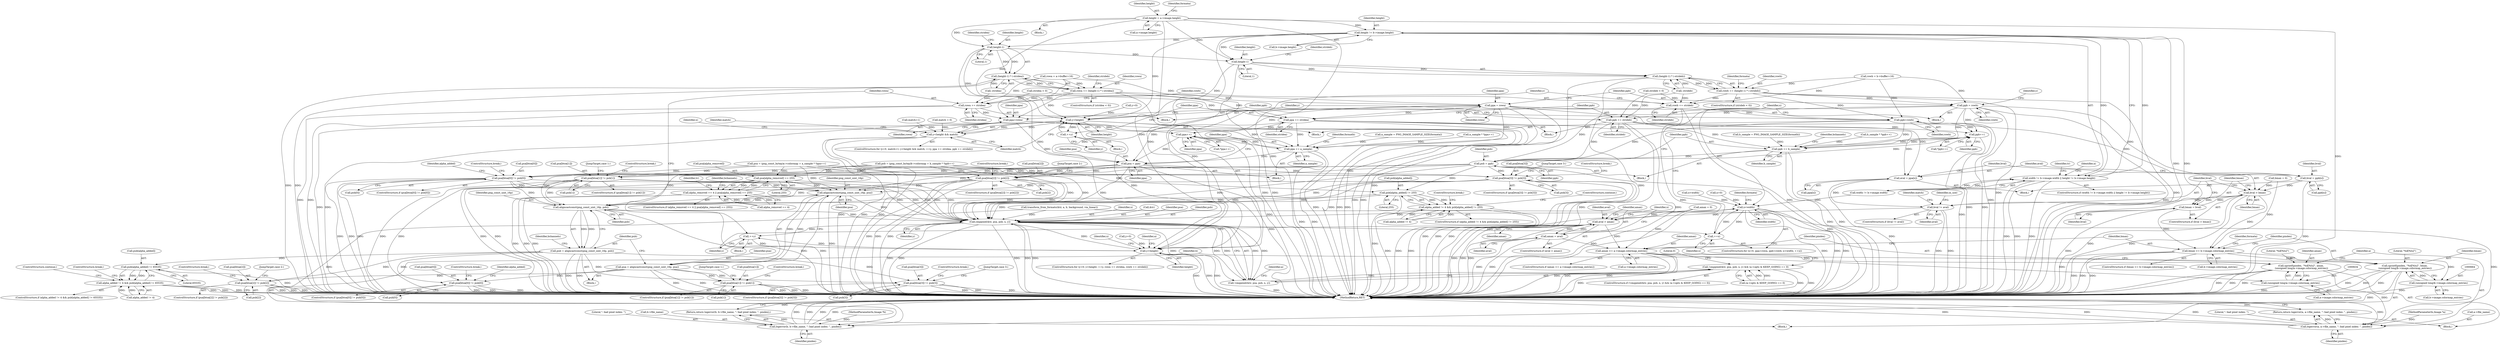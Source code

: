 digraph "0_Android_9d4853418ab2f754c2b63e091c29c5529b8b86ca_27@pointer" {
"1000182" [label="(Call,height = a->image.height)"];
"1000230" [label="(Call,height != b->image.height)"];
"1000222" [label="(Call,width != b->image.width || height != b->image.height)"];
"1000285" [label="(Call,height-1)"];
"1000284" [label="(Call,(height-1) * (-stridea))"];
"1000282" [label="(Call,rowa += (height-1) * (-stridea))"];
"1000326" [label="(Call,ppa = rowa)"];
"1000349" [label="(Call,ppa += stridea)"];
"1000374" [label="(Call,aval = ppa[x])"];
"1000387" [label="(Call,bval != aval)"];
"1000399" [label="(Call,aval > amax)"];
"1000402" [label="(Call,amax = aval)"];
"1000620" [label="(Call,amax >= a->image.colormap_entries)"];
"1000629" [label="(Call,sprintf(pindex, \"%d[%lu]\", amax,\n (unsigned long)a->image.colormap_entries))"];
"1000641" [label="(Call,logerror(a, a->file_name, \": bad pixel index: \", pindex))"];
"1000640" [label="(Return,return logerror(a, a->file_name, \": bad pixel index: \", pindex);)"];
"1000633" [label="(Call,(unsigned long)a->image.colormap_entries)"];
"1000859" [label="(Call,ppa++)"];
"1000863" [label="(Call,psa = ppa)"];
"1000905" [label="(Call,aligncastconst(png_const_uint_16p, psa))"];
"1000903" [label="(Call,pua = aligncastconst(png_const_uint_16p, psa))"];
"1000919" [label="(Call,pua[btoa[3]] != pub[3])"];
"1000931" [label="(Call,pua[btoa[2]] != pub[2])"];
"1000943" [label="(Call,pua[btoa[1]] != pub[1])"];
"1000955" [label="(Call,pua[btoa[0]] != pub[0])"];
"1000911" [label="(Call,aligncastconst(png_const_uint_16p, psb))"];
"1000909" [label="(Call,pub = aligncastconst(png_const_uint_16p, psb))"];
"1000970" [label="(Call,pub[alpha_added] != 65535)"];
"1000966" [label="(Call,alpha_added != 4 && pub[alpha_added] != 65535)"];
"1001059" [label="(Call,cmppixel(&tr, psa, psb, x, y))"];
"1000811" [label="(Call,++y)"];
"1000807" [label="(Call,y<height)"];
"1000839" [label="(Call,++x)"];
"1000836" [label="(Call,x<width)"];
"1001058" [label="(Call,!cmppixel(&tr, psa, psb, x, y))"];
"1001057" [label="(Call,!cmppixel(&tr, psa, psb, x, y) && (a->opts & KEEP_GOING) == 0)"];
"1000985" [label="(Call,psa[alpha_removed] == 255)"];
"1000981" [label="(Call,alpha_removed == 4 || psa[alpha_removed] == 255)"];
"1000996" [label="(Call,psa[btoa[3]] != psb[3])"];
"1001008" [label="(Call,psa[btoa[2]] != psb[2])"];
"1001020" [label="(Call,psa[btoa[1]] != psb[1])"];
"1001032" [label="(Call,psa[btoa[0]] != psb[0])"];
"1000866" [label="(Call,ppa += a_sample)"];
"1000814" [label="(Call,rowa += stridea)"];
"1000830" [label="(Call,ppa=rowa)"];
"1000297" [label="(Call,height-1)"];
"1000296" [label="(Call,(height-1) * (-strideb))"];
"1000294" [label="(Call,rowb += (height-1) * (-strideb))"];
"1000329" [label="(Call,ppb = rowb)"];
"1000352" [label="(Call,ppb += strideb)"];
"1000368" [label="(Call,bval = ppb[x])"];
"1000380" [label="(Call,bval > bmax)"];
"1000383" [label="(Call,bmax = bval)"];
"1000650" [label="(Call,bmax >= b->image.colormap_entries)"];
"1000659" [label="(Call,sprintf(pindex, \"%d[%lu]\", bmax,\n (unsigned long)b->image.colormap_entries))"];
"1000671" [label="(Call,logerror(b, b->file_name, \": bad pixel index: \", pindex))"];
"1000670" [label="(Return,return logerror(b, b->file_name, \": bad pixel index: \", pindex);)"];
"1000663" [label="(Call,(unsigned long)b->image.colormap_entries)"];
"1000884" [label="(Call,ppb++)"];
"1000888" [label="(Call,psb = ppb)"];
"1001047" [label="(Call,psb[alpha_added] != 255)"];
"1001043" [label="(Call,alpha_added != 4 && psb[alpha_added] != 255)"];
"1000891" [label="(Call,ppb += b_sample)"];
"1000817" [label="(Call,rowb += strideb)"];
"1000833" [label="(Call,ppb=rowb)"];
"1000341" [label="(Call,y<height)"];
"1000340" [label="(Call,y<height && match)"];
"1000346" [label="(Call,++y)"];
"1000283" [label="(Identifier,rowa)"];
"1000400" [label="(Identifier,aval)"];
"1000910" [label="(Identifier,pub)"];
"1000629" [label="(Call,sprintf(pindex, \"%d[%lu]\", amax,\n (unsigned long)a->image.colormap_entries))"];
"1000827" [label="(Identifier,x)"];
"1000388" [label="(Identifier,bval)"];
"1000385" [label="(Identifier,bval)"];
"1000660" [label="(Identifier,pindex)"];
"1000657" [label="(Block,)"];
"1000890" [label="(Identifier,ppb)"];
"1000359" [label="(Identifier,x)"];
"1001058" [label="(Call,!cmppixel(&tr, psa, psb, x, y))"];
"1000279" [label="(Call,stridea < 0)"];
"1001017" [label="(ControlStructure,break;)"];
"1000858" [label="(Call,*ppa++)"];
"1000651" [label="(Identifier,bmax)"];
"1001052" [label="(ControlStructure,break;)"];
"1000967" [label="(Call,alpha_added != 4)"];
"1001053" [label="(ControlStructure,continue;)"];
"1000810" [label="(Block,)"];
"1001031" [label="(ControlStructure,if (psa[btoa[0]] != psb[0]))"];
"1000888" [label="(Call,psb = ppb)"];
"1000881" [label="(Call,b_sample * *ppb++)"];
"1000406" [label="(Identifier,match)"];
"1000931" [label="(Call,pua[btoa[2]] != pub[2])"];
"1000663" [label="(Call,(unsigned long)b->image.colormap_entries)"];
"1000399" [label="(Call,aval > amax)"];
"1000642" [label="(Identifier,a)"];
"1000848" [label="(Call,psa = (png_const_bytep)a->colormap + a_sample * *ppa++)"];
"1000166" [label="(Call,rowb = b->buffer+16)"];
"1000386" [label="(ControlStructure,if (bval != aval))"];
"1000970" [label="(Call,pub[alpha_added] != 65535)"];
"1000335" [label="(Identifier,y)"];
"1000630" [label="(Identifier,pindex)"];
"1000956" [label="(Call,pua[btoa[0]])"];
"1000804" [label="(Call,y=0)"];
"1000369" [label="(Identifier,bval)"];
"1000815" [label="(Identifier,rowa)"];
"1001057" [label="(Call,!cmppixel(&tr, psa, psb, x, y) && (a->opts & KEEP_GOING) == 0)"];
"1000183" [label="(Identifier,height)"];
"1000997" [label="(Call,psa[btoa[3]])"];
"1001069" [label="(Identifier,a)"];
"1000375" [label="(Identifier,aval)"];
"1001006" [label="(JumpTarget,case 3:)"];
"1000301" [label="(Identifier,strideb)"];
"1000974" [label="(Literal,65535)"];
"1001008" [label="(Call,psa[btoa[2]] != psb[2])"];
"1000676" [label="(Literal,\": bad pixel index: \")"];
"1000332" [label="(ControlStructure,for (y=0, match=1; y<height && match; ++y, ppa += stridea, ppb += strideb))"];
"1000873" [label="(Call,psb = (png_const_bytep)b->colormap + b_sample * *ppb++)"];
"1000918" [label="(ControlStructure,if (pua[btoa[3]] != pub[3]))"];
"1000952" [label="(ControlStructure,break;)"];
"1001014" [label="(Call,psb[2])"];
"1000298" [label="(Identifier,height)"];
"1000961" [label="(Call,pub[0])"];
"1001007" [label="(ControlStructure,if (psa[btoa[2]] != psb[2]))"];
"1000889" [label="(Identifier,psb)"];
"1000297" [label="(Call,height-1)"];
"1000836" [label="(Call,x<width)"];
"1000308" [label="(Block,)"];
"1000996" [label="(Call,psa[btoa[3]] != psb[3])"];
"1000901" [label="(Block,)"];
"1000824" [label="(ControlStructure,for (x=0, ppa=rowa, ppb=rowb; x<width; ++x))"];
"1001029" [label="(ControlStructure,break;)"];
"1000404" [label="(Identifier,aval)"];
"1000818" [label="(Identifier,rowb)"];
"1000683" [label="(Identifier,formata)"];
"1000222" [label="(Call,width != b->image.width || height != b->image.height)"];
"1000819" [label="(Identifier,strideb)"];
"1000982" [label="(Call,alpha_removed == 4)"];
"1000813" [label="(Block,)"];
"1001074" [label="(Literal,0)"];
"1000662" [label="(Identifier,bmax)"];
"1000361" [label="(Call,x<width)"];
"1000834" [label="(Identifier,ppb)"];
"1000330" [label="(Identifier,ppb)"];
"1000299" [label="(Literal,1)"];
"1000906" [label="(Identifier,png_const_uint_16p)"];
"1000649" [label="(ControlStructure,if (bmax >= b->image.colormap_entries))"];
"1000893" [label="(Identifier,b_sample)"];
"1001019" [label="(ControlStructure,if (psa[btoa[1]] != psb[1]))"];
"1000366" [label="(Block,)"];
"1000671" [label="(Call,logerror(b, b->file_name, \": bad pixel index: \", pindex))"];
"1000329" [label="(Call,ppb = rowb)"];
"1000885" [label="(Identifier,ppb)"];
"1000912" [label="(Identifier,png_const_uint_16p)"];
"1000816" [label="(Identifier,stridea)"];
"1000859" [label="(Call,ppa++)"];
"1001066" [label="(Call,(a->opts & KEEP_GOING) == 0)"];
"1000286" [label="(Identifier,height)"];
"1000811" [label="(Call,++y)"];
"1000832" [label="(Identifier,rowa)"];
"1000884" [label="(Call,ppb++)"];
"1000632" [label="(Identifier,amax)"];
"1000829" [label="(Block,)"];
"1000381" [label="(Identifier,bval)"];
"1001021" [label="(Call,psa[btoa[1]])"];
"1000230" [label="(Call,height != b->image.height)"];
"1000191" [label="(Identifier,formata)"];
"1000140" [label="(MethodParameterIn,Image *a)"];
"1000975" [label="(ControlStructure,break;)"];
"1000943" [label="(Call,pua[btoa[1]] != pub[1])"];
"1000677" [label="(Identifier,pindex)"];
"1001060" [label="(Call,&tr)"];
"1001062" [label="(Identifier,psa)"];
"1000327" [label="(Identifier,ppa)"];
"1000930" [label="(ControlStructure,if (pua[btoa[2]] != pub[2]))"];
"1000909" [label="(Call,pub = aligncastconst(png_const_uint_16p, psb))"];
"1000659" [label="(Call,sprintf(pindex, \"%d[%lu]\", bmax,\n (unsigned long)b->image.colormap_entries))"];
"1000826" [label="(Call,x=0)"];
"1000341" [label="(Call,y<height)"];
"1000144" [label="(Block,)"];
"1000954" [label="(ControlStructure,if (pua[btoa[0]] != pub[0]))"];
"1000345" [label="(Block,)"];
"1000672" [label="(Identifier,b)"];
"1000964" [label="(ControlStructure,break;)"];
"1000376" [label="(Call,ppa[x])"];
"1001009" [label="(Call,psa[btoa[2]])"];
"1000937" [label="(Call,pub[2])"];
"1000953" [label="(JumpTarget,case 1:)"];
"1000382" [label="(Identifier,bmax)"];
"1000384" [label="(Identifier,bmax)"];
"1000387" [label="(Call,bval != aval)"];
"1000920" [label="(Call,pua[btoa[3]])"];
"1000831" [label="(Identifier,ppa)"];
"1000284" [label="(Call,(height-1) * (-stridea))"];
"1000326" [label="(Call,ppa = rowa)"];
"1000352" [label="(Call,ppb += strideb)"];
"1000282" [label="(Call,rowa += (height-1) * (-stridea))"];
"1001033" [label="(Call,psa[btoa[0]])"];
"1000904" [label="(Identifier,pua)"];
"1000866" [label="(Call,ppa += a_sample)"];
"1000846" [label="(Identifier,formata)"];
"1000635" [label="(Call,a->image.colormap_entries)"];
"1000350" [label="(Identifier,ppa)"];
"1000287" [label="(Literal,1)"];
"1000300" [label="(Call,-strideb)"];
"1000232" [label="(Call,b->image.height)"];
"1000883" [label="(Call,*ppb++)"];
"1001047" [label="(Call,psb[alpha_added] != 255)"];
"1001002" [label="(Call,psb[3])"];
"1000892" [label="(Identifier,ppb)"];
"1000334" [label="(Call,y=0)"];
"1000907" [label="(Identifier,psa)"];
"1000643" [label="(Call,a->file_name)"];
"1000865" [label="(Identifier,ppa)"];
"1000903" [label="(Call,pua = aligncastconst(png_const_uint_16p, psa))"];
"1000928" [label="(ControlStructure,break;)"];
"1000971" [label="(Call,pub[alpha_added])"];
"1000379" [label="(ControlStructure,if (bval > bmax))"];
"1000835" [label="(Identifier,rowb)"];
"1000985" [label="(Call,psa[alpha_removed] == 255)"];
"1001063" [label="(Identifier,psb)"];
"1000803" [label="(ControlStructure,for (y=0; y<height; ++y, rowa += stridea, rowb += strideb))"];
"1000864" [label="(Identifier,psa)"];
"1000919" [label="(Call,pua[btoa[3]] != pub[3])"];
"1000285" [label="(Call,height-1)"];
"1000995" [label="(ControlStructure,if (psa[btoa[3]] != psb[3]))"];
"1000856" [label="(Call,a_sample * *ppa++)"];
"1000291" [label="(Call,strideb < 0)"];
"1000141" [label="(MethodParameterIn,Image *b)"];
"1000641" [label="(Call,logerror(a, a->file_name, \": bad pixel index: \", pindex))"];
"1000968" [label="(Identifier,alpha_added)"];
"1000627" [label="(Block,)"];
"1000184" [label="(Call,a->image.height)"];
"1000860" [label="(Identifier,ppa)"];
"1000891" [label="(Call,ppb += b_sample)"];
"1000966" [label="(Call,alpha_added != 4 && pub[alpha_added] != 65535)"];
"1000383" [label="(Call,bmax = bval)"];
"1000342" [label="(Identifier,y)"];
"1000887" [label="(Block,)"];
"1000343" [label="(Identifier,height)"];
"1000314" [label="(Call,amax = 0)"];
"1000809" [label="(Identifier,height)"];
"1001051" [label="(Literal,255)"];
"1000380" [label="(Call,bval > bmax)"];
"1001061" [label="(Identifier,tr)"];
"1000942" [label="(ControlStructure,if (pua[btoa[1]] != pub[1]))"];
"1000337" [label="(Call,match=1)"];
"1000292" [label="(Identifier,strideb)"];
"1000647" [label="(Identifier,pindex)"];
"1000211" [label="(Call,b_sample = PNG_IMAGE_SAMPLE_SIZE(formatb))"];
"1000344" [label="(Identifier,match)"];
"1000814" [label="(Call,rowa += stridea)"];
"1000986" [label="(Call,psa[alpha_removed])"];
"1000949" [label="(Call,pub[1])"];
"1000620" [label="(Call,amax >= a->image.colormap_entries)"];
"1000374" [label="(Call,aval = ppa[x])"];
"1000830" [label="(Call,ppa=rowa)"];
"1000837" [label="(Identifier,x)"];
"1000318" [label="(Call,bmax = 0)"];
"1000867" [label="(Identifier,ppa)"];
"1000808" [label="(Identifier,y)"];
"1000351" [label="(Identifier,stridea)"];
"1000619" [label="(ControlStructure,if (amax >= a->image.colormap_entries))"];
"1000290" [label="(ControlStructure,if (strideb < 0))"];
"1000650" [label="(Call,bmax >= b->image.colormap_entries)"];
"1001026" [label="(Call,psb[1])"];
"1000976" [label="(ControlStructure,continue;)"];
"1000158" [label="(Call,rowa = a->buffer+16)"];
"1000817" [label="(Call,rowb += strideb)"];
"1000346" [label="(Call,++y)"];
"1000349" [label="(Call,ppa += stridea)"];
"1001045" [label="(Identifier,alpha_added)"];
"1000223" [label="(Call,width != b->image.width)"];
"1000989" [label="(Literal,255)"];
"1000304" [label="(Identifier,formata)"];
"1001128" [label="(MethodReturn,RET)"];
"1000365" [label="(Identifier,x)"];
"1000633" [label="(Call,(unsigned long)a->image.colormap_entries)"];
"1000661" [label="(Literal,\"%d[%lu]\")"];
"1000401" [label="(Identifier,amax)"];
"1000665" [label="(Call,b->image.colormap_entries)"];
"1000833" [label="(Call,ppb=rowb)"];
"1000940" [label="(ControlStructure,break;)"];
"1001078" [label="(Identifier,a)"];
"1001056" [label="(ControlStructure,if (!cmppixel(&tr, psa, psb, x, y) && (a->opts & KEEP_GOING) == 0))"];
"1001041" [label="(ControlStructure,break;)"];
"1000391" [label="(Identifier,match)"];
"1000347" [label="(Identifier,y)"];
"1000294" [label="(Call,rowb += (height-1) * (-strideb))"];
"1000288" [label="(Call,-stridea)"];
"1000992" [label="(Identifier,bchannels)"];
"1001044" [label="(Call,alpha_added != 4)"];
"1000646" [label="(Literal,\": bad pixel index: \")"];
"1000289" [label="(Identifier,stridea)"];
"1000239" [label="(Identifier,a)"];
"1000348" [label="(Block,)"];
"1000932" [label="(Call,pua[btoa[2]])"];
"1000670" [label="(Return,return logerror(b, b->file_name, \": bad pixel index: \", pindex);)"];
"1001064" [label="(Identifier,x)"];
"1001042" [label="(ControlStructure,if (alpha_added != 4 && psb[alpha_added] != 255))"];
"1000389" [label="(Identifier,aval)"];
"1000863" [label="(Call,psa = ppa)"];
"1000368" [label="(Call,bval = ppb[x])"];
"1000925" [label="(Call,pub[3])"];
"1000295" [label="(Identifier,rowb)"];
"1000905" [label="(Call,aligncastconst(png_const_uint_16p, psa))"];
"1000941" [label="(JumpTarget,case 2:)"];
"1000840" [label="(Identifier,x)"];
"1000296" [label="(Call,(height-1) * (-strideb))"];
"1000807" [label="(Call,y<height)"];
"1000390" [label="(Call,match = 0)"];
"1000247" [label="(Call,transform_from_formats(&tr, a, b, background, via_linear))"];
"1000929" [label="(JumpTarget,case 3:)"];
"1000980" [label="(ControlStructure,if (alpha_removed == 4 || psa[alpha_removed] == 255))"];
"1000182" [label="(Call,height = a->image.height)"];
"1000640" [label="(Return,return logerror(a, a->file_name, \": bad pixel index: \", pindex);)"];
"1000862" [label="(Block,)"];
"1000354" [label="(Identifier,strideb)"];
"1000622" [label="(Call,a->image.colormap_entries)"];
"1000911" [label="(Call,aligncastconst(png_const_uint_16p, psb))"];
"1000839" [label="(Call,++x)"];
"1001043" [label="(Call,alpha_added != 4 && psb[alpha_added] != 255)"];
"1000981" [label="(Call,alpha_removed == 4 || psa[alpha_removed] == 255)"];
"1000868" [label="(Identifier,a_sample)"];
"1000871" [label="(Identifier,formatb)"];
"1001048" [label="(Call,psb[alpha_added])"];
"1000395" [label="(Identifier,in_use)"];
"1001065" [label="(Identifier,y)"];
"1001005" [label="(ControlStructure,break;)"];
"1001059" [label="(Call,cmppixel(&tr, psa, psb, x, y))"];
"1001018" [label="(JumpTarget,case 2:)"];
"1000402" [label="(Call,amax = aval)"];
"1000955" [label="(Call,pua[btoa[0]] != pub[0])"];
"1000944" [label="(Call,pua[btoa[1]])"];
"1000328" [label="(Identifier,rowa)"];
"1000249" [label="(Identifier,tr)"];
"1000621" [label="(Identifier,amax)"];
"1001038" [label="(Call,psb[0])"];
"1000370" [label="(Call,ppb[x])"];
"1000812" [label="(Identifier,y)"];
"1000231" [label="(Identifier,height)"];
"1000221" [label="(ControlStructure,if (width != b->image.width || height != b->image.height))"];
"1000915" [label="(Identifier,bchannels)"];
"1000206" [label="(Call,a_sample = PNG_IMAGE_SAMPLE_SIZE(formata))"];
"1000331" [label="(Identifier,rowb)"];
"1001020" [label="(Call,psa[btoa[1]] != psb[1])"];
"1000631" [label="(Literal,\"%d[%lu]\")"];
"1000913" [label="(Identifier,psb)"];
"1000965" [label="(ControlStructure,if (alpha_added != 4 && pub[alpha_added] != 65535))"];
"1001030" [label="(JumpTarget,case 1:)"];
"1000398" [label="(ControlStructure,if (aval > amax))"];
"1000340" [label="(Call,y<height && match)"];
"1000673" [label="(Call,b->file_name)"];
"1000838" [label="(Identifier,width)"];
"1000278" [label="(ControlStructure,if (stridea < 0))"];
"1000353" [label="(Identifier,ppb)"];
"1001032" [label="(Call,psa[btoa[0]] != psb[0])"];
"1000895" [label="(Identifier,bchannels)"];
"1000652" [label="(Call,b->image.colormap_entries)"];
"1000403" [label="(Identifier,amax)"];
"1000182" -> "1000144"  [label="AST: "];
"1000182" -> "1000184"  [label="CFG: "];
"1000183" -> "1000182"  [label="AST: "];
"1000184" -> "1000182"  [label="AST: "];
"1000191" -> "1000182"  [label="CFG: "];
"1000182" -> "1001128"  [label="DDG: "];
"1000182" -> "1001128"  [label="DDG: "];
"1000182" -> "1000230"  [label="DDG: "];
"1000182" -> "1000285"  [label="DDG: "];
"1000182" -> "1000297"  [label="DDG: "];
"1000182" -> "1000341"  [label="DDG: "];
"1000182" -> "1000807"  [label="DDG: "];
"1000230" -> "1000222"  [label="AST: "];
"1000230" -> "1000232"  [label="CFG: "];
"1000231" -> "1000230"  [label="AST: "];
"1000232" -> "1000230"  [label="AST: "];
"1000222" -> "1000230"  [label="CFG: "];
"1000230" -> "1001128"  [label="DDG: "];
"1000230" -> "1001128"  [label="DDG: "];
"1000230" -> "1000222"  [label="DDG: "];
"1000230" -> "1000222"  [label="DDG: "];
"1000230" -> "1000285"  [label="DDG: "];
"1000230" -> "1000297"  [label="DDG: "];
"1000230" -> "1000341"  [label="DDG: "];
"1000230" -> "1000807"  [label="DDG: "];
"1000222" -> "1000221"  [label="AST: "];
"1000222" -> "1000223"  [label="CFG: "];
"1000223" -> "1000222"  [label="AST: "];
"1000239" -> "1000222"  [label="CFG: "];
"1000249" -> "1000222"  [label="CFG: "];
"1000222" -> "1001128"  [label="DDG: "];
"1000222" -> "1001128"  [label="DDG: "];
"1000222" -> "1001128"  [label="DDG: "];
"1000223" -> "1000222"  [label="DDG: "];
"1000223" -> "1000222"  [label="DDG: "];
"1000285" -> "1000284"  [label="AST: "];
"1000285" -> "1000287"  [label="CFG: "];
"1000286" -> "1000285"  [label="AST: "];
"1000287" -> "1000285"  [label="AST: "];
"1000289" -> "1000285"  [label="CFG: "];
"1000285" -> "1000284"  [label="DDG: "];
"1000285" -> "1000284"  [label="DDG: "];
"1000285" -> "1000297"  [label="DDG: "];
"1000285" -> "1000341"  [label="DDG: "];
"1000285" -> "1000807"  [label="DDG: "];
"1000284" -> "1000282"  [label="AST: "];
"1000284" -> "1000288"  [label="CFG: "];
"1000288" -> "1000284"  [label="AST: "];
"1000282" -> "1000284"  [label="CFG: "];
"1000284" -> "1001128"  [label="DDG: "];
"1000284" -> "1001128"  [label="DDG: "];
"1000284" -> "1000282"  [label="DDG: "];
"1000284" -> "1000282"  [label="DDG: "];
"1000288" -> "1000284"  [label="DDG: "];
"1000282" -> "1000278"  [label="AST: "];
"1000283" -> "1000282"  [label="AST: "];
"1000292" -> "1000282"  [label="CFG: "];
"1000282" -> "1001128"  [label="DDG: "];
"1000282" -> "1001128"  [label="DDG: "];
"1000158" -> "1000282"  [label="DDG: "];
"1000282" -> "1000326"  [label="DDG: "];
"1000282" -> "1000814"  [label="DDG: "];
"1000282" -> "1000830"  [label="DDG: "];
"1000326" -> "1000308"  [label="AST: "];
"1000326" -> "1000328"  [label="CFG: "];
"1000327" -> "1000326"  [label="AST: "];
"1000328" -> "1000326"  [label="AST: "];
"1000330" -> "1000326"  [label="CFG: "];
"1000326" -> "1001128"  [label="DDG: "];
"1000326" -> "1001128"  [label="DDG: "];
"1000158" -> "1000326"  [label="DDG: "];
"1000326" -> "1000349"  [label="DDG: "];
"1000326" -> "1000374"  [label="DDG: "];
"1000326" -> "1000859"  [label="DDG: "];
"1000326" -> "1000863"  [label="DDG: "];
"1000326" -> "1000866"  [label="DDG: "];
"1000349" -> "1000348"  [label="AST: "];
"1000349" -> "1000351"  [label="CFG: "];
"1000350" -> "1000349"  [label="AST: "];
"1000351" -> "1000349"  [label="AST: "];
"1000353" -> "1000349"  [label="CFG: "];
"1000349" -> "1001128"  [label="DDG: "];
"1000349" -> "1001128"  [label="DDG: "];
"1000279" -> "1000349"  [label="DDG: "];
"1000288" -> "1000349"  [label="DDG: "];
"1000349" -> "1000374"  [label="DDG: "];
"1000349" -> "1000859"  [label="DDG: "];
"1000349" -> "1000863"  [label="DDG: "];
"1000349" -> "1000866"  [label="DDG: "];
"1000374" -> "1000366"  [label="AST: "];
"1000374" -> "1000376"  [label="CFG: "];
"1000375" -> "1000374"  [label="AST: "];
"1000376" -> "1000374"  [label="AST: "];
"1000381" -> "1000374"  [label="CFG: "];
"1000374" -> "1001128"  [label="DDG: "];
"1000374" -> "1000387"  [label="DDG: "];
"1000387" -> "1000386"  [label="AST: "];
"1000387" -> "1000389"  [label="CFG: "];
"1000388" -> "1000387"  [label="AST: "];
"1000389" -> "1000387"  [label="AST: "];
"1000391" -> "1000387"  [label="CFG: "];
"1000395" -> "1000387"  [label="CFG: "];
"1000387" -> "1001128"  [label="DDG: "];
"1000387" -> "1001128"  [label="DDG: "];
"1000380" -> "1000387"  [label="DDG: "];
"1000387" -> "1000399"  [label="DDG: "];
"1000399" -> "1000398"  [label="AST: "];
"1000399" -> "1000401"  [label="CFG: "];
"1000400" -> "1000399"  [label="AST: "];
"1000401" -> "1000399"  [label="AST: "];
"1000403" -> "1000399"  [label="CFG: "];
"1000365" -> "1000399"  [label="CFG: "];
"1000399" -> "1001128"  [label="DDG: "];
"1000399" -> "1001128"  [label="DDG: "];
"1000399" -> "1001128"  [label="DDG: "];
"1000314" -> "1000399"  [label="DDG: "];
"1000402" -> "1000399"  [label="DDG: "];
"1000399" -> "1000402"  [label="DDG: "];
"1000399" -> "1000620"  [label="DDG: "];
"1000402" -> "1000398"  [label="AST: "];
"1000402" -> "1000404"  [label="CFG: "];
"1000403" -> "1000402"  [label="AST: "];
"1000404" -> "1000402"  [label="AST: "];
"1000365" -> "1000402"  [label="CFG: "];
"1000402" -> "1001128"  [label="DDG: "];
"1000402" -> "1001128"  [label="DDG: "];
"1000402" -> "1000620"  [label="DDG: "];
"1000620" -> "1000619"  [label="AST: "];
"1000620" -> "1000622"  [label="CFG: "];
"1000621" -> "1000620"  [label="AST: "];
"1000622" -> "1000620"  [label="AST: "];
"1000630" -> "1000620"  [label="CFG: "];
"1000651" -> "1000620"  [label="CFG: "];
"1000620" -> "1001128"  [label="DDG: "];
"1000620" -> "1001128"  [label="DDG: "];
"1000620" -> "1001128"  [label="DDG: "];
"1000314" -> "1000620"  [label="DDG: "];
"1000620" -> "1000629"  [label="DDG: "];
"1000620" -> "1000633"  [label="DDG: "];
"1000629" -> "1000627"  [label="AST: "];
"1000629" -> "1000633"  [label="CFG: "];
"1000630" -> "1000629"  [label="AST: "];
"1000631" -> "1000629"  [label="AST: "];
"1000632" -> "1000629"  [label="AST: "];
"1000633" -> "1000629"  [label="AST: "];
"1000642" -> "1000629"  [label="CFG: "];
"1000629" -> "1001128"  [label="DDG: "];
"1000629" -> "1001128"  [label="DDG: "];
"1000629" -> "1001128"  [label="DDG: "];
"1000633" -> "1000629"  [label="DDG: "];
"1000629" -> "1000641"  [label="DDG: "];
"1000641" -> "1000640"  [label="AST: "];
"1000641" -> "1000647"  [label="CFG: "];
"1000642" -> "1000641"  [label="AST: "];
"1000643" -> "1000641"  [label="AST: "];
"1000646" -> "1000641"  [label="AST: "];
"1000647" -> "1000641"  [label="AST: "];
"1000640" -> "1000641"  [label="CFG: "];
"1000641" -> "1001128"  [label="DDG: "];
"1000641" -> "1001128"  [label="DDG: "];
"1000641" -> "1001128"  [label="DDG: "];
"1000641" -> "1001128"  [label="DDG: "];
"1000641" -> "1000640"  [label="DDG: "];
"1000247" -> "1000641"  [label="DDG: "];
"1000140" -> "1000641"  [label="DDG: "];
"1000640" -> "1000627"  [label="AST: "];
"1001128" -> "1000640"  [label="CFG: "];
"1000640" -> "1001128"  [label="DDG: "];
"1000633" -> "1000635"  [label="CFG: "];
"1000634" -> "1000633"  [label="AST: "];
"1000635" -> "1000633"  [label="AST: "];
"1000633" -> "1001128"  [label="DDG: "];
"1000859" -> "1000858"  [label="AST: "];
"1000859" -> "1000860"  [label="CFG: "];
"1000860" -> "1000859"  [label="AST: "];
"1000858" -> "1000859"  [label="CFG: "];
"1000859" -> "1001128"  [label="DDG: "];
"1000830" -> "1000859"  [label="DDG: "];
"1000866" -> "1000859"  [label="DDG: "];
"1000859" -> "1000863"  [label="DDG: "];
"1000859" -> "1000866"  [label="DDG: "];
"1000863" -> "1000862"  [label="AST: "];
"1000863" -> "1000865"  [label="CFG: "];
"1000864" -> "1000863"  [label="AST: "];
"1000865" -> "1000863"  [label="AST: "];
"1000867" -> "1000863"  [label="CFG: "];
"1000863" -> "1001128"  [label="DDG: "];
"1000830" -> "1000863"  [label="DDG: "];
"1000866" -> "1000863"  [label="DDG: "];
"1000863" -> "1000905"  [label="DDG: "];
"1000863" -> "1000985"  [label="DDG: "];
"1000863" -> "1000996"  [label="DDG: "];
"1000863" -> "1001008"  [label="DDG: "];
"1000863" -> "1001020"  [label="DDG: "];
"1000863" -> "1001032"  [label="DDG: "];
"1000863" -> "1001059"  [label="DDG: "];
"1000905" -> "1000903"  [label="AST: "];
"1000905" -> "1000907"  [label="CFG: "];
"1000906" -> "1000905"  [label="AST: "];
"1000907" -> "1000905"  [label="AST: "];
"1000903" -> "1000905"  [label="CFG: "];
"1000905" -> "1001128"  [label="DDG: "];
"1000905" -> "1000903"  [label="DDG: "];
"1000905" -> "1000903"  [label="DDG: "];
"1000911" -> "1000905"  [label="DDG: "];
"1000848" -> "1000905"  [label="DDG: "];
"1001020" -> "1000905"  [label="DDG: "];
"1001008" -> "1000905"  [label="DDG: "];
"1001032" -> "1000905"  [label="DDG: "];
"1000985" -> "1000905"  [label="DDG: "];
"1000996" -> "1000905"  [label="DDG: "];
"1000905" -> "1000911"  [label="DDG: "];
"1000905" -> "1001059"  [label="DDG: "];
"1000903" -> "1000901"  [label="AST: "];
"1000904" -> "1000903"  [label="AST: "];
"1000910" -> "1000903"  [label="CFG: "];
"1000903" -> "1001128"  [label="DDG: "];
"1000903" -> "1001128"  [label="DDG: "];
"1000903" -> "1000919"  [label="DDG: "];
"1000903" -> "1000931"  [label="DDG: "];
"1000903" -> "1000943"  [label="DDG: "];
"1000903" -> "1000955"  [label="DDG: "];
"1000919" -> "1000918"  [label="AST: "];
"1000919" -> "1000925"  [label="CFG: "];
"1000920" -> "1000919"  [label="AST: "];
"1000925" -> "1000919"  [label="AST: "];
"1000928" -> "1000919"  [label="CFG: "];
"1000929" -> "1000919"  [label="CFG: "];
"1000919" -> "1001128"  [label="DDG: "];
"1000919" -> "1001128"  [label="DDG: "];
"1000919" -> "1001128"  [label="DDG: "];
"1000909" -> "1000919"  [label="DDG: "];
"1000931" -> "1000930"  [label="AST: "];
"1000931" -> "1000937"  [label="CFG: "];
"1000932" -> "1000931"  [label="AST: "];
"1000937" -> "1000931"  [label="AST: "];
"1000940" -> "1000931"  [label="CFG: "];
"1000941" -> "1000931"  [label="CFG: "];
"1000931" -> "1001128"  [label="DDG: "];
"1000931" -> "1001128"  [label="DDG: "];
"1000931" -> "1001128"  [label="DDG: "];
"1000909" -> "1000931"  [label="DDG: "];
"1000943" -> "1000942"  [label="AST: "];
"1000943" -> "1000949"  [label="CFG: "];
"1000944" -> "1000943"  [label="AST: "];
"1000949" -> "1000943"  [label="AST: "];
"1000952" -> "1000943"  [label="CFG: "];
"1000953" -> "1000943"  [label="CFG: "];
"1000943" -> "1001128"  [label="DDG: "];
"1000943" -> "1001128"  [label="DDG: "];
"1000943" -> "1001128"  [label="DDG: "];
"1000909" -> "1000943"  [label="DDG: "];
"1000955" -> "1000954"  [label="AST: "];
"1000955" -> "1000961"  [label="CFG: "];
"1000956" -> "1000955"  [label="AST: "];
"1000961" -> "1000955"  [label="AST: "];
"1000964" -> "1000955"  [label="CFG: "];
"1000968" -> "1000955"  [label="CFG: "];
"1000955" -> "1001128"  [label="DDG: "];
"1000955" -> "1001128"  [label="DDG: "];
"1000955" -> "1001128"  [label="DDG: "];
"1000909" -> "1000955"  [label="DDG: "];
"1000911" -> "1000909"  [label="AST: "];
"1000911" -> "1000913"  [label="CFG: "];
"1000912" -> "1000911"  [label="AST: "];
"1000913" -> "1000911"  [label="AST: "];
"1000909" -> "1000911"  [label="CFG: "];
"1000911" -> "1001128"  [label="DDG: "];
"1000911" -> "1001128"  [label="DDG: "];
"1000911" -> "1000909"  [label="DDG: "];
"1000911" -> "1000909"  [label="DDG: "];
"1000873" -> "1000911"  [label="DDG: "];
"1001020" -> "1000911"  [label="DDG: "];
"1001032" -> "1000911"  [label="DDG: "];
"1001047" -> "1000911"  [label="DDG: "];
"1000996" -> "1000911"  [label="DDG: "];
"1001008" -> "1000911"  [label="DDG: "];
"1000888" -> "1000911"  [label="DDG: "];
"1000911" -> "1001059"  [label="DDG: "];
"1000909" -> "1000901"  [label="AST: "];
"1000910" -> "1000909"  [label="AST: "];
"1000915" -> "1000909"  [label="CFG: "];
"1000909" -> "1001128"  [label="DDG: "];
"1000909" -> "1001128"  [label="DDG: "];
"1000909" -> "1000970"  [label="DDG: "];
"1000970" -> "1000966"  [label="AST: "];
"1000970" -> "1000974"  [label="CFG: "];
"1000971" -> "1000970"  [label="AST: "];
"1000974" -> "1000970"  [label="AST: "];
"1000966" -> "1000970"  [label="CFG: "];
"1000970" -> "1001128"  [label="DDG: "];
"1000970" -> "1000966"  [label="DDG: "];
"1000970" -> "1000966"  [label="DDG: "];
"1000966" -> "1000965"  [label="AST: "];
"1000966" -> "1000967"  [label="CFG: "];
"1000967" -> "1000966"  [label="AST: "];
"1000975" -> "1000966"  [label="CFG: "];
"1000976" -> "1000966"  [label="CFG: "];
"1000966" -> "1001128"  [label="DDG: "];
"1000966" -> "1001128"  [label="DDG: "];
"1000966" -> "1001128"  [label="DDG: "];
"1000967" -> "1000966"  [label="DDG: "];
"1000967" -> "1000966"  [label="DDG: "];
"1001059" -> "1001058"  [label="AST: "];
"1001059" -> "1001065"  [label="CFG: "];
"1001060" -> "1001059"  [label="AST: "];
"1001062" -> "1001059"  [label="AST: "];
"1001063" -> "1001059"  [label="AST: "];
"1001064" -> "1001059"  [label="AST: "];
"1001065" -> "1001059"  [label="AST: "];
"1001058" -> "1001059"  [label="CFG: "];
"1001059" -> "1001128"  [label="DDG: "];
"1001059" -> "1001128"  [label="DDG: "];
"1001059" -> "1001128"  [label="DDG: "];
"1001059" -> "1001128"  [label="DDG: "];
"1001059" -> "1001128"  [label="DDG: "];
"1001059" -> "1000811"  [label="DDG: "];
"1001059" -> "1000839"  [label="DDG: "];
"1001059" -> "1001058"  [label="DDG: "];
"1001059" -> "1001058"  [label="DDG: "];
"1001059" -> "1001058"  [label="DDG: "];
"1001059" -> "1001058"  [label="DDG: "];
"1001059" -> "1001058"  [label="DDG: "];
"1000247" -> "1001059"  [label="DDG: "];
"1000848" -> "1001059"  [label="DDG: "];
"1001020" -> "1001059"  [label="DDG: "];
"1001020" -> "1001059"  [label="DDG: "];
"1001008" -> "1001059"  [label="DDG: "];
"1001008" -> "1001059"  [label="DDG: "];
"1001032" -> "1001059"  [label="DDG: "];
"1001032" -> "1001059"  [label="DDG: "];
"1000985" -> "1001059"  [label="DDG: "];
"1000996" -> "1001059"  [label="DDG: "];
"1000996" -> "1001059"  [label="DDG: "];
"1000873" -> "1001059"  [label="DDG: "];
"1001047" -> "1001059"  [label="DDG: "];
"1000888" -> "1001059"  [label="DDG: "];
"1000836" -> "1001059"  [label="DDG: "];
"1000807" -> "1001059"  [label="DDG: "];
"1000811" -> "1000810"  [label="AST: "];
"1000811" -> "1000812"  [label="CFG: "];
"1000812" -> "1000811"  [label="AST: "];
"1000815" -> "1000811"  [label="CFG: "];
"1000811" -> "1000807"  [label="DDG: "];
"1000807" -> "1000811"  [label="DDG: "];
"1000807" -> "1000803"  [label="AST: "];
"1000807" -> "1000809"  [label="CFG: "];
"1000808" -> "1000807"  [label="AST: "];
"1000809" -> "1000807"  [label="AST: "];
"1000827" -> "1000807"  [label="CFG: "];
"1001078" -> "1000807"  [label="CFG: "];
"1000807" -> "1001128"  [label="DDG: "];
"1000807" -> "1001128"  [label="DDG: "];
"1000807" -> "1001128"  [label="DDG: "];
"1000804" -> "1000807"  [label="DDG: "];
"1000341" -> "1000807"  [label="DDG: "];
"1000297" -> "1000807"  [label="DDG: "];
"1000839" -> "1000824"  [label="AST: "];
"1000839" -> "1000840"  [label="CFG: "];
"1000840" -> "1000839"  [label="AST: "];
"1000837" -> "1000839"  [label="CFG: "];
"1000839" -> "1000836"  [label="DDG: "];
"1000836" -> "1000839"  [label="DDG: "];
"1000836" -> "1000824"  [label="AST: "];
"1000836" -> "1000838"  [label="CFG: "];
"1000837" -> "1000836"  [label="AST: "];
"1000838" -> "1000836"  [label="AST: "];
"1000846" -> "1000836"  [label="CFG: "];
"1000812" -> "1000836"  [label="CFG: "];
"1000836" -> "1001128"  [label="DDG: "];
"1000836" -> "1001128"  [label="DDG: "];
"1000836" -> "1001128"  [label="DDG: "];
"1000826" -> "1000836"  [label="DDG: "];
"1000361" -> "1000836"  [label="DDG: "];
"1000223" -> "1000836"  [label="DDG: "];
"1001058" -> "1001057"  [label="AST: "];
"1001069" -> "1001058"  [label="CFG: "];
"1001057" -> "1001058"  [label="CFG: "];
"1001058" -> "1001128"  [label="DDG: "];
"1001058" -> "1001057"  [label="DDG: "];
"1001057" -> "1001056"  [label="AST: "];
"1001057" -> "1001066"  [label="CFG: "];
"1001066" -> "1001057"  [label="AST: "];
"1001074" -> "1001057"  [label="CFG: "];
"1000840" -> "1001057"  [label="CFG: "];
"1001057" -> "1001128"  [label="DDG: "];
"1001057" -> "1001128"  [label="DDG: "];
"1001057" -> "1001128"  [label="DDG: "];
"1001066" -> "1001057"  [label="DDG: "];
"1001066" -> "1001057"  [label="DDG: "];
"1000985" -> "1000981"  [label="AST: "];
"1000985" -> "1000989"  [label="CFG: "];
"1000986" -> "1000985"  [label="AST: "];
"1000989" -> "1000985"  [label="AST: "];
"1000981" -> "1000985"  [label="CFG: "];
"1000985" -> "1001128"  [label="DDG: "];
"1000985" -> "1000981"  [label="DDG: "];
"1000985" -> "1000981"  [label="DDG: "];
"1000848" -> "1000985"  [label="DDG: "];
"1000981" -> "1000980"  [label="AST: "];
"1000981" -> "1000982"  [label="CFG: "];
"1000982" -> "1000981"  [label="AST: "];
"1000992" -> "1000981"  [label="CFG: "];
"1001061" -> "1000981"  [label="CFG: "];
"1000981" -> "1001128"  [label="DDG: "];
"1000981" -> "1001128"  [label="DDG: "];
"1000981" -> "1001128"  [label="DDG: "];
"1000982" -> "1000981"  [label="DDG: "];
"1000982" -> "1000981"  [label="DDG: "];
"1000996" -> "1000995"  [label="AST: "];
"1000996" -> "1001002"  [label="CFG: "];
"1000997" -> "1000996"  [label="AST: "];
"1001002" -> "1000996"  [label="AST: "];
"1001005" -> "1000996"  [label="CFG: "];
"1001006" -> "1000996"  [label="CFG: "];
"1000996" -> "1001128"  [label="DDG: "];
"1000996" -> "1001128"  [label="DDG: "];
"1000996" -> "1001128"  [label="DDG: "];
"1000848" -> "1000996"  [label="DDG: "];
"1000873" -> "1000996"  [label="DDG: "];
"1000888" -> "1000996"  [label="DDG: "];
"1001008" -> "1001007"  [label="AST: "];
"1001008" -> "1001014"  [label="CFG: "];
"1001009" -> "1001008"  [label="AST: "];
"1001014" -> "1001008"  [label="AST: "];
"1001017" -> "1001008"  [label="CFG: "];
"1001018" -> "1001008"  [label="CFG: "];
"1001008" -> "1001128"  [label="DDG: "];
"1001008" -> "1001128"  [label="DDG: "];
"1001008" -> "1001128"  [label="DDG: "];
"1000848" -> "1001008"  [label="DDG: "];
"1000873" -> "1001008"  [label="DDG: "];
"1000888" -> "1001008"  [label="DDG: "];
"1001020" -> "1001019"  [label="AST: "];
"1001020" -> "1001026"  [label="CFG: "];
"1001021" -> "1001020"  [label="AST: "];
"1001026" -> "1001020"  [label="AST: "];
"1001029" -> "1001020"  [label="CFG: "];
"1001030" -> "1001020"  [label="CFG: "];
"1001020" -> "1001128"  [label="DDG: "];
"1001020" -> "1001128"  [label="DDG: "];
"1001020" -> "1001128"  [label="DDG: "];
"1000848" -> "1001020"  [label="DDG: "];
"1000873" -> "1001020"  [label="DDG: "];
"1000888" -> "1001020"  [label="DDG: "];
"1001032" -> "1001031"  [label="AST: "];
"1001032" -> "1001038"  [label="CFG: "];
"1001033" -> "1001032"  [label="AST: "];
"1001038" -> "1001032"  [label="AST: "];
"1001041" -> "1001032"  [label="CFG: "];
"1001045" -> "1001032"  [label="CFG: "];
"1001032" -> "1001128"  [label="DDG: "];
"1001032" -> "1001128"  [label="DDG: "];
"1001032" -> "1001128"  [label="DDG: "];
"1000848" -> "1001032"  [label="DDG: "];
"1000873" -> "1001032"  [label="DDG: "];
"1000888" -> "1001032"  [label="DDG: "];
"1000866" -> "1000862"  [label="AST: "];
"1000866" -> "1000868"  [label="CFG: "];
"1000867" -> "1000866"  [label="AST: "];
"1000868" -> "1000866"  [label="AST: "];
"1000871" -> "1000866"  [label="CFG: "];
"1000866" -> "1001128"  [label="DDG: "];
"1000866" -> "1001128"  [label="DDG: "];
"1000856" -> "1000866"  [label="DDG: "];
"1000206" -> "1000866"  [label="DDG: "];
"1000830" -> "1000866"  [label="DDG: "];
"1000814" -> "1000813"  [label="AST: "];
"1000814" -> "1000816"  [label="CFG: "];
"1000815" -> "1000814"  [label="AST: "];
"1000816" -> "1000814"  [label="AST: "];
"1000818" -> "1000814"  [label="CFG: "];
"1000814" -> "1001128"  [label="DDG: "];
"1000814" -> "1001128"  [label="DDG: "];
"1000279" -> "1000814"  [label="DDG: "];
"1000288" -> "1000814"  [label="DDG: "];
"1000158" -> "1000814"  [label="DDG: "];
"1000814" -> "1000830"  [label="DDG: "];
"1000830" -> "1000829"  [label="AST: "];
"1000830" -> "1000832"  [label="CFG: "];
"1000831" -> "1000830"  [label="AST: "];
"1000832" -> "1000830"  [label="AST: "];
"1000834" -> "1000830"  [label="CFG: "];
"1000830" -> "1001128"  [label="DDG: "];
"1000830" -> "1001128"  [label="DDG: "];
"1000158" -> "1000830"  [label="DDG: "];
"1000297" -> "1000296"  [label="AST: "];
"1000297" -> "1000299"  [label="CFG: "];
"1000298" -> "1000297"  [label="AST: "];
"1000299" -> "1000297"  [label="AST: "];
"1000301" -> "1000297"  [label="CFG: "];
"1000297" -> "1000296"  [label="DDG: "];
"1000297" -> "1000296"  [label="DDG: "];
"1000297" -> "1000341"  [label="DDG: "];
"1000296" -> "1000294"  [label="AST: "];
"1000296" -> "1000300"  [label="CFG: "];
"1000300" -> "1000296"  [label="AST: "];
"1000294" -> "1000296"  [label="CFG: "];
"1000296" -> "1001128"  [label="DDG: "];
"1000296" -> "1001128"  [label="DDG: "];
"1000296" -> "1000294"  [label="DDG: "];
"1000296" -> "1000294"  [label="DDG: "];
"1000300" -> "1000296"  [label="DDG: "];
"1000294" -> "1000290"  [label="AST: "];
"1000295" -> "1000294"  [label="AST: "];
"1000304" -> "1000294"  [label="CFG: "];
"1000294" -> "1001128"  [label="DDG: "];
"1000294" -> "1001128"  [label="DDG: "];
"1000166" -> "1000294"  [label="DDG: "];
"1000294" -> "1000329"  [label="DDG: "];
"1000294" -> "1000817"  [label="DDG: "];
"1000294" -> "1000833"  [label="DDG: "];
"1000329" -> "1000308"  [label="AST: "];
"1000329" -> "1000331"  [label="CFG: "];
"1000330" -> "1000329"  [label="AST: "];
"1000331" -> "1000329"  [label="AST: "];
"1000335" -> "1000329"  [label="CFG: "];
"1000329" -> "1001128"  [label="DDG: "];
"1000329" -> "1001128"  [label="DDG: "];
"1000166" -> "1000329"  [label="DDG: "];
"1000329" -> "1000352"  [label="DDG: "];
"1000329" -> "1000368"  [label="DDG: "];
"1000329" -> "1000884"  [label="DDG: "];
"1000329" -> "1000888"  [label="DDG: "];
"1000329" -> "1000891"  [label="DDG: "];
"1000352" -> "1000348"  [label="AST: "];
"1000352" -> "1000354"  [label="CFG: "];
"1000353" -> "1000352"  [label="AST: "];
"1000354" -> "1000352"  [label="AST: "];
"1000342" -> "1000352"  [label="CFG: "];
"1000352" -> "1001128"  [label="DDG: "];
"1000352" -> "1001128"  [label="DDG: "];
"1000291" -> "1000352"  [label="DDG: "];
"1000300" -> "1000352"  [label="DDG: "];
"1000352" -> "1000368"  [label="DDG: "];
"1000352" -> "1000884"  [label="DDG: "];
"1000352" -> "1000888"  [label="DDG: "];
"1000352" -> "1000891"  [label="DDG: "];
"1000368" -> "1000366"  [label="AST: "];
"1000368" -> "1000370"  [label="CFG: "];
"1000369" -> "1000368"  [label="AST: "];
"1000370" -> "1000368"  [label="AST: "];
"1000375" -> "1000368"  [label="CFG: "];
"1000368" -> "1001128"  [label="DDG: "];
"1000368" -> "1000380"  [label="DDG: "];
"1000380" -> "1000379"  [label="AST: "];
"1000380" -> "1000382"  [label="CFG: "];
"1000381" -> "1000380"  [label="AST: "];
"1000382" -> "1000380"  [label="AST: "];
"1000384" -> "1000380"  [label="CFG: "];
"1000388" -> "1000380"  [label="CFG: "];
"1000380" -> "1001128"  [label="DDG: "];
"1000380" -> "1001128"  [label="DDG: "];
"1000383" -> "1000380"  [label="DDG: "];
"1000318" -> "1000380"  [label="DDG: "];
"1000380" -> "1000383"  [label="DDG: "];
"1000380" -> "1000650"  [label="DDG: "];
"1000383" -> "1000379"  [label="AST: "];
"1000383" -> "1000385"  [label="CFG: "];
"1000384" -> "1000383"  [label="AST: "];
"1000385" -> "1000383"  [label="AST: "];
"1000388" -> "1000383"  [label="CFG: "];
"1000383" -> "1001128"  [label="DDG: "];
"1000383" -> "1000650"  [label="DDG: "];
"1000650" -> "1000649"  [label="AST: "];
"1000650" -> "1000652"  [label="CFG: "];
"1000651" -> "1000650"  [label="AST: "];
"1000652" -> "1000650"  [label="AST: "];
"1000660" -> "1000650"  [label="CFG: "];
"1000683" -> "1000650"  [label="CFG: "];
"1000650" -> "1001128"  [label="DDG: "];
"1000650" -> "1001128"  [label="DDG: "];
"1000650" -> "1001128"  [label="DDG: "];
"1000318" -> "1000650"  [label="DDG: "];
"1000650" -> "1000659"  [label="DDG: "];
"1000650" -> "1000663"  [label="DDG: "];
"1000659" -> "1000657"  [label="AST: "];
"1000659" -> "1000663"  [label="CFG: "];
"1000660" -> "1000659"  [label="AST: "];
"1000661" -> "1000659"  [label="AST: "];
"1000662" -> "1000659"  [label="AST: "];
"1000663" -> "1000659"  [label="AST: "];
"1000672" -> "1000659"  [label="CFG: "];
"1000659" -> "1001128"  [label="DDG: "];
"1000659" -> "1001128"  [label="DDG: "];
"1000659" -> "1001128"  [label="DDG: "];
"1000663" -> "1000659"  [label="DDG: "];
"1000659" -> "1000671"  [label="DDG: "];
"1000671" -> "1000670"  [label="AST: "];
"1000671" -> "1000677"  [label="CFG: "];
"1000672" -> "1000671"  [label="AST: "];
"1000673" -> "1000671"  [label="AST: "];
"1000676" -> "1000671"  [label="AST: "];
"1000677" -> "1000671"  [label="AST: "];
"1000670" -> "1000671"  [label="CFG: "];
"1000671" -> "1001128"  [label="DDG: "];
"1000671" -> "1001128"  [label="DDG: "];
"1000671" -> "1001128"  [label="DDG: "];
"1000671" -> "1001128"  [label="DDG: "];
"1000671" -> "1000670"  [label="DDG: "];
"1000247" -> "1000671"  [label="DDG: "];
"1000141" -> "1000671"  [label="DDG: "];
"1000670" -> "1000657"  [label="AST: "];
"1001128" -> "1000670"  [label="CFG: "];
"1000670" -> "1001128"  [label="DDG: "];
"1000663" -> "1000665"  [label="CFG: "];
"1000664" -> "1000663"  [label="AST: "];
"1000665" -> "1000663"  [label="AST: "];
"1000663" -> "1001128"  [label="DDG: "];
"1000884" -> "1000883"  [label="AST: "];
"1000884" -> "1000885"  [label="CFG: "];
"1000885" -> "1000884"  [label="AST: "];
"1000883" -> "1000884"  [label="CFG: "];
"1000884" -> "1001128"  [label="DDG: "];
"1000833" -> "1000884"  [label="DDG: "];
"1000891" -> "1000884"  [label="DDG: "];
"1000884" -> "1000888"  [label="DDG: "];
"1000884" -> "1000891"  [label="DDG: "];
"1000888" -> "1000887"  [label="AST: "];
"1000888" -> "1000890"  [label="CFG: "];
"1000889" -> "1000888"  [label="AST: "];
"1000890" -> "1000888"  [label="AST: "];
"1000892" -> "1000888"  [label="CFG: "];
"1000888" -> "1001128"  [label="DDG: "];
"1000833" -> "1000888"  [label="DDG: "];
"1000891" -> "1000888"  [label="DDG: "];
"1000888" -> "1001047"  [label="DDG: "];
"1001047" -> "1001043"  [label="AST: "];
"1001047" -> "1001051"  [label="CFG: "];
"1001048" -> "1001047"  [label="AST: "];
"1001051" -> "1001047"  [label="AST: "];
"1001043" -> "1001047"  [label="CFG: "];
"1001047" -> "1001128"  [label="DDG: "];
"1001047" -> "1001043"  [label="DDG: "];
"1001047" -> "1001043"  [label="DDG: "];
"1000873" -> "1001047"  [label="DDG: "];
"1001043" -> "1001042"  [label="AST: "];
"1001043" -> "1001044"  [label="CFG: "];
"1001044" -> "1001043"  [label="AST: "];
"1001052" -> "1001043"  [label="CFG: "];
"1001053" -> "1001043"  [label="CFG: "];
"1001043" -> "1001128"  [label="DDG: "];
"1001043" -> "1001128"  [label="DDG: "];
"1001043" -> "1001128"  [label="DDG: "];
"1001044" -> "1001043"  [label="DDG: "];
"1001044" -> "1001043"  [label="DDG: "];
"1000891" -> "1000887"  [label="AST: "];
"1000891" -> "1000893"  [label="CFG: "];
"1000892" -> "1000891"  [label="AST: "];
"1000893" -> "1000891"  [label="AST: "];
"1000895" -> "1000891"  [label="CFG: "];
"1000891" -> "1001128"  [label="DDG: "];
"1000891" -> "1001128"  [label="DDG: "];
"1000211" -> "1000891"  [label="DDG: "];
"1000881" -> "1000891"  [label="DDG: "];
"1000833" -> "1000891"  [label="DDG: "];
"1000817" -> "1000813"  [label="AST: "];
"1000817" -> "1000819"  [label="CFG: "];
"1000818" -> "1000817"  [label="AST: "];
"1000819" -> "1000817"  [label="AST: "];
"1000808" -> "1000817"  [label="CFG: "];
"1000817" -> "1001128"  [label="DDG: "];
"1000817" -> "1001128"  [label="DDG: "];
"1000291" -> "1000817"  [label="DDG: "];
"1000300" -> "1000817"  [label="DDG: "];
"1000166" -> "1000817"  [label="DDG: "];
"1000817" -> "1000833"  [label="DDG: "];
"1000833" -> "1000829"  [label="AST: "];
"1000833" -> "1000835"  [label="CFG: "];
"1000834" -> "1000833"  [label="AST: "];
"1000835" -> "1000833"  [label="AST: "];
"1000837" -> "1000833"  [label="CFG: "];
"1000833" -> "1001128"  [label="DDG: "];
"1000833" -> "1001128"  [label="DDG: "];
"1000166" -> "1000833"  [label="DDG: "];
"1000341" -> "1000340"  [label="AST: "];
"1000341" -> "1000343"  [label="CFG: "];
"1000342" -> "1000341"  [label="AST: "];
"1000343" -> "1000341"  [label="AST: "];
"1000344" -> "1000341"  [label="CFG: "];
"1000340" -> "1000341"  [label="CFG: "];
"1000341" -> "1001128"  [label="DDG: "];
"1000341" -> "1001128"  [label="DDG: "];
"1000341" -> "1000340"  [label="DDG: "];
"1000341" -> "1000340"  [label="DDG: "];
"1000346" -> "1000341"  [label="DDG: "];
"1000334" -> "1000341"  [label="DDG: "];
"1000341" -> "1000346"  [label="DDG: "];
"1000340" -> "1000332"  [label="AST: "];
"1000340" -> "1000344"  [label="CFG: "];
"1000344" -> "1000340"  [label="AST: "];
"1000359" -> "1000340"  [label="CFG: "];
"1000406" -> "1000340"  [label="CFG: "];
"1000340" -> "1001128"  [label="DDG: "];
"1000340" -> "1001128"  [label="DDG: "];
"1000340" -> "1001128"  [label="DDG: "];
"1000337" -> "1000340"  [label="DDG: "];
"1000390" -> "1000340"  [label="DDG: "];
"1000346" -> "1000345"  [label="AST: "];
"1000346" -> "1000347"  [label="CFG: "];
"1000347" -> "1000346"  [label="AST: "];
"1000350" -> "1000346"  [label="CFG: "];
}
